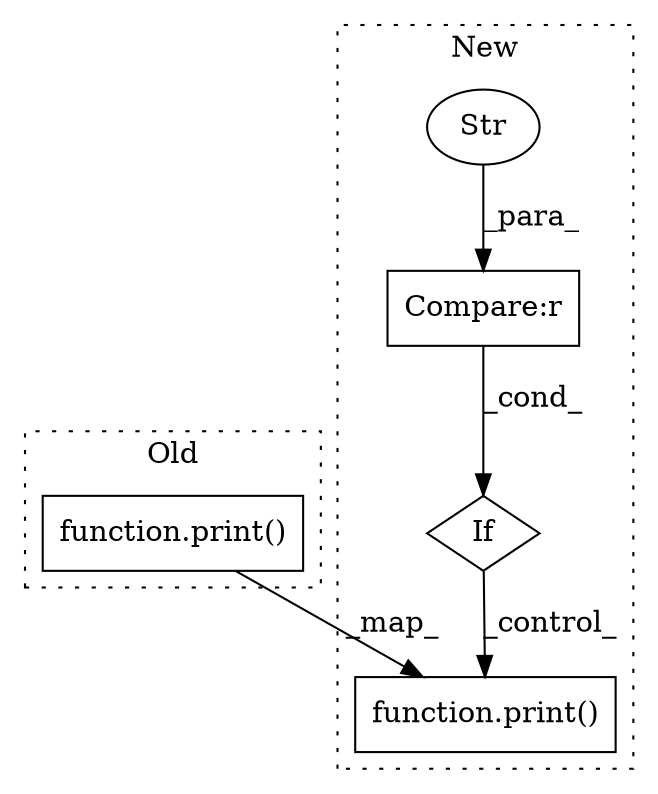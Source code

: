 digraph G {
subgraph cluster0 {
1 [label="function.print()" a="75" s="1650,1841" l="6,1" shape="box"];
label = "Old";
style="dotted";
}
subgraph cluster1 {
2 [label="function.print()" a="75" s="1704,1895" l="6,1" shape="box"];
3 [label="If" a="96" s="1637,1659" l="0,14" shape="diamond"];
4 [label="Compare:r" a="40" s="1637" l="22" shape="box"];
5 [label="Str" a="66" s="1651" l="8" shape="ellipse"];
label = "New";
style="dotted";
}
1 -> 2 [label="_map_"];
3 -> 2 [label="_control_"];
4 -> 3 [label="_cond_"];
5 -> 4 [label="_para_"];
}